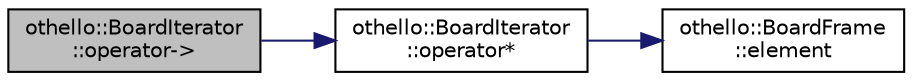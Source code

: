 digraph "othello::BoardIterator::operator-&gt;"
{
  edge [fontname="Helvetica",fontsize="10",labelfontname="Helvetica",labelfontsize="10"];
  node [fontname="Helvetica",fontsize="10",shape=record];
  rankdir="LR";
  Node1 [label="othello::BoardIterator\l::operator-\>",height=0.2,width=0.4,color="black", fillcolor="grey75", style="filled", fontcolor="black"];
  Node1 -> Node2 [color="midnightblue",fontsize="10",style="solid",fontname="Helvetica"];
  Node2 [label="othello::BoardIterator\l::operator*",height=0.2,width=0.4,color="black", fillcolor="white", style="filled",URL="$d3/dc2/classothello_1_1_board_iterator.html#a22ce46c9401778d6b3bc974df976bc6c"];
  Node2 -> Node3 [color="midnightblue",fontsize="10",style="solid",fontname="Helvetica"];
  Node3 [label="othello::BoardFrame\l::element",height=0.2,width=0.4,color="black", fillcolor="white", style="filled",URL="$d0/def/classothello_1_1_board_frame.html#a7df40d745d8f0c26a50ccc206641604c"];
}
